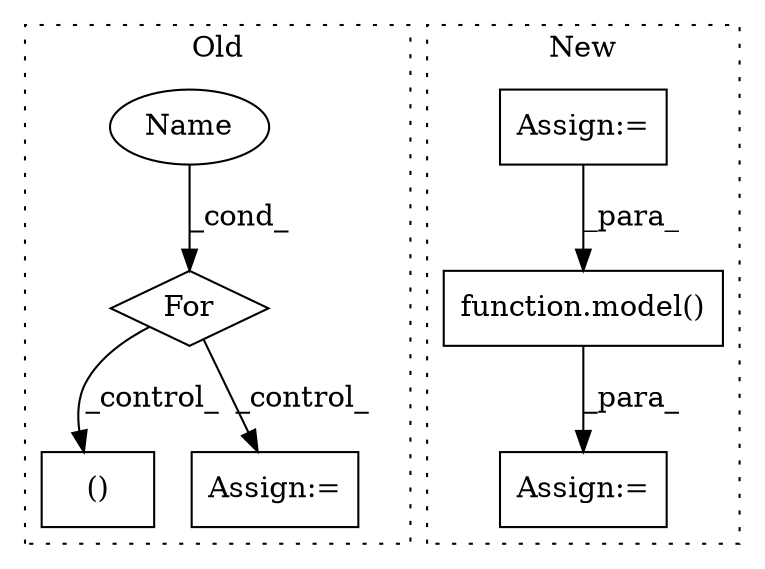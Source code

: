 digraph G {
subgraph cluster0 {
1 [label="()" a="54" s="8929" l="20" shape="box"];
5 [label="Name" a="87" s="8493" l="7" shape="ellipse"];
6 [label="Assign:=" a="68" s="8566" l="3" shape="box"];
7 [label="For" a="107" s="8489,8550" l="4,10" shape="diamond"];
label = "Old";
style="dotted";
}
subgraph cluster1 {
2 [label="function.model()" a="75" s="9198,9207" l="6,1" shape="box"];
3 [label="Assign:=" a="68" s="9195" l="3" shape="box"];
4 [label="Assign:=" a="68" s="9150" l="3" shape="box"];
label = "New";
style="dotted";
}
2 -> 3 [label="_para_"];
4 -> 2 [label="_para_"];
5 -> 7 [label="_cond_"];
7 -> 6 [label="_control_"];
7 -> 1 [label="_control_"];
}